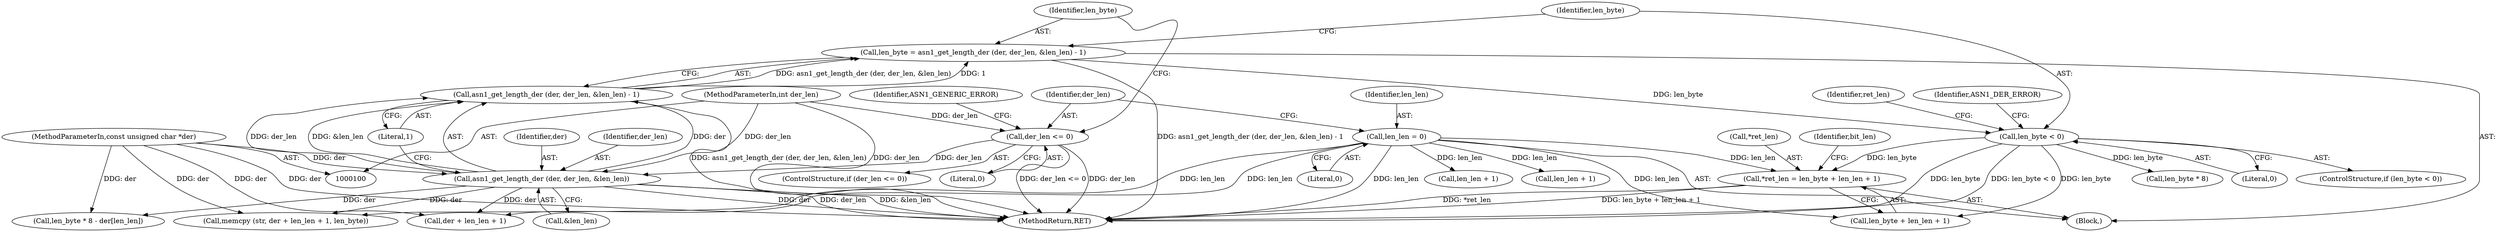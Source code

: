 digraph "0_savannah_1c3ccb3e040bf13e342ee60bc23b21b97b11923f@integer" {
"1000134" [label="(Call,*ret_len = len_byte + len_len + 1)"];
"1000129" [label="(Call,len_byte < 0)"];
"1000119" [label="(Call,len_byte = asn1_get_length_der (der, der_len, &len_len) - 1)"];
"1000121" [label="(Call,asn1_get_length_der (der, der_len, &len_len) - 1)"];
"1000122" [label="(Call,asn1_get_length_der (der, der_len, &len_len))"];
"1000101" [label="(MethodParameterIn,const unsigned char *der)"];
"1000114" [label="(Call,der_len <= 0)"];
"1000102" [label="(MethodParameterIn,int der_len)"];
"1000109" [label="(Call,len_len = 0)"];
"1000101" [label="(MethodParameterIn,const unsigned char *der)"];
"1000119" [label="(Call,len_byte = asn1_get_length_der (der, der_len, &len_len) - 1)"];
"1000110" [label="(Identifier,len_len)"];
"1000115" [label="(Identifier,der_len)"];
"1000123" [label="(Identifier,der)"];
"1000163" [label="(Call,memcpy (str, der + len_len + 1, len_byte))"];
"1000118" [label="(Identifier,ASN1_GENERIC_ERROR)"];
"1000136" [label="(Identifier,ret_len)"];
"1000135" [label="(Call,*ret_len)"];
"1000129" [label="(Call,len_byte < 0)"];
"1000113" [label="(ControlStructure,if (der_len <= 0))"];
"1000111" [label="(Literal,0)"];
"1000165" [label="(Call,der + len_len + 1)"];
"1000131" [label="(Literal,0)"];
"1000133" [label="(Identifier,ASN1_DER_ERROR)"];
"1000107" [label="(Block,)"];
"1000134" [label="(Call,*ret_len = len_byte + len_len + 1)"];
"1000145" [label="(Call,len_byte * 8 - der[len_len])"];
"1000122" [label="(Call,asn1_get_length_der (der, der_len, &len_len))"];
"1000128" [label="(ControlStructure,if (len_byte < 0))"];
"1000102" [label="(MethodParameterIn,int der_len)"];
"1000125" [label="(Call,&len_len)"];
"1000116" [label="(Literal,0)"];
"1000139" [label="(Call,len_len + 1)"];
"1000120" [label="(Identifier,len_byte)"];
"1000167" [label="(Call,len_len + 1)"];
"1000137" [label="(Call,len_byte + len_len + 1)"];
"1000127" [label="(Literal,1)"];
"1000114" [label="(Call,der_len <= 0)"];
"1000171" [label="(MethodReturn,RET)"];
"1000146" [label="(Call,len_byte * 8)"];
"1000130" [label="(Identifier,len_byte)"];
"1000121" [label="(Call,asn1_get_length_der (der, der_len, &len_len) - 1)"];
"1000109" [label="(Call,len_len = 0)"];
"1000124" [label="(Identifier,der_len)"];
"1000144" [label="(Identifier,bit_len)"];
"1000134" -> "1000107"  [label="AST: "];
"1000134" -> "1000137"  [label="CFG: "];
"1000135" -> "1000134"  [label="AST: "];
"1000137" -> "1000134"  [label="AST: "];
"1000144" -> "1000134"  [label="CFG: "];
"1000134" -> "1000171"  [label="DDG: *ret_len"];
"1000134" -> "1000171"  [label="DDG: len_byte + len_len + 1"];
"1000129" -> "1000134"  [label="DDG: len_byte"];
"1000109" -> "1000134"  [label="DDG: len_len"];
"1000129" -> "1000128"  [label="AST: "];
"1000129" -> "1000131"  [label="CFG: "];
"1000130" -> "1000129"  [label="AST: "];
"1000131" -> "1000129"  [label="AST: "];
"1000133" -> "1000129"  [label="CFG: "];
"1000136" -> "1000129"  [label="CFG: "];
"1000129" -> "1000171"  [label="DDG: len_byte"];
"1000129" -> "1000171"  [label="DDG: len_byte < 0"];
"1000119" -> "1000129"  [label="DDG: len_byte"];
"1000129" -> "1000137"  [label="DDG: len_byte"];
"1000129" -> "1000146"  [label="DDG: len_byte"];
"1000119" -> "1000107"  [label="AST: "];
"1000119" -> "1000121"  [label="CFG: "];
"1000120" -> "1000119"  [label="AST: "];
"1000121" -> "1000119"  [label="AST: "];
"1000130" -> "1000119"  [label="CFG: "];
"1000119" -> "1000171"  [label="DDG: asn1_get_length_der (der, der_len, &len_len) - 1"];
"1000121" -> "1000119"  [label="DDG: asn1_get_length_der (der, der_len, &len_len)"];
"1000121" -> "1000119"  [label="DDG: 1"];
"1000121" -> "1000127"  [label="CFG: "];
"1000122" -> "1000121"  [label="AST: "];
"1000127" -> "1000121"  [label="AST: "];
"1000121" -> "1000171"  [label="DDG: asn1_get_length_der (der, der_len, &len_len)"];
"1000122" -> "1000121"  [label="DDG: der"];
"1000122" -> "1000121"  [label="DDG: der_len"];
"1000122" -> "1000121"  [label="DDG: &len_len"];
"1000122" -> "1000125"  [label="CFG: "];
"1000123" -> "1000122"  [label="AST: "];
"1000124" -> "1000122"  [label="AST: "];
"1000125" -> "1000122"  [label="AST: "];
"1000127" -> "1000122"  [label="CFG: "];
"1000122" -> "1000171"  [label="DDG: &len_len"];
"1000122" -> "1000171"  [label="DDG: der"];
"1000122" -> "1000171"  [label="DDG: der_len"];
"1000101" -> "1000122"  [label="DDG: der"];
"1000114" -> "1000122"  [label="DDG: der_len"];
"1000102" -> "1000122"  [label="DDG: der_len"];
"1000122" -> "1000145"  [label="DDG: der"];
"1000122" -> "1000163"  [label="DDG: der"];
"1000122" -> "1000165"  [label="DDG: der"];
"1000101" -> "1000100"  [label="AST: "];
"1000101" -> "1000171"  [label="DDG: der"];
"1000101" -> "1000145"  [label="DDG: der"];
"1000101" -> "1000163"  [label="DDG: der"];
"1000101" -> "1000165"  [label="DDG: der"];
"1000114" -> "1000113"  [label="AST: "];
"1000114" -> "1000116"  [label="CFG: "];
"1000115" -> "1000114"  [label="AST: "];
"1000116" -> "1000114"  [label="AST: "];
"1000118" -> "1000114"  [label="CFG: "];
"1000120" -> "1000114"  [label="CFG: "];
"1000114" -> "1000171"  [label="DDG: der_len <= 0"];
"1000114" -> "1000171"  [label="DDG: der_len"];
"1000102" -> "1000114"  [label="DDG: der_len"];
"1000102" -> "1000100"  [label="AST: "];
"1000102" -> "1000171"  [label="DDG: der_len"];
"1000109" -> "1000107"  [label="AST: "];
"1000109" -> "1000111"  [label="CFG: "];
"1000110" -> "1000109"  [label="AST: "];
"1000111" -> "1000109"  [label="AST: "];
"1000115" -> "1000109"  [label="CFG: "];
"1000109" -> "1000171"  [label="DDG: len_len"];
"1000109" -> "1000137"  [label="DDG: len_len"];
"1000109" -> "1000139"  [label="DDG: len_len"];
"1000109" -> "1000163"  [label="DDG: len_len"];
"1000109" -> "1000165"  [label="DDG: len_len"];
"1000109" -> "1000167"  [label="DDG: len_len"];
}
